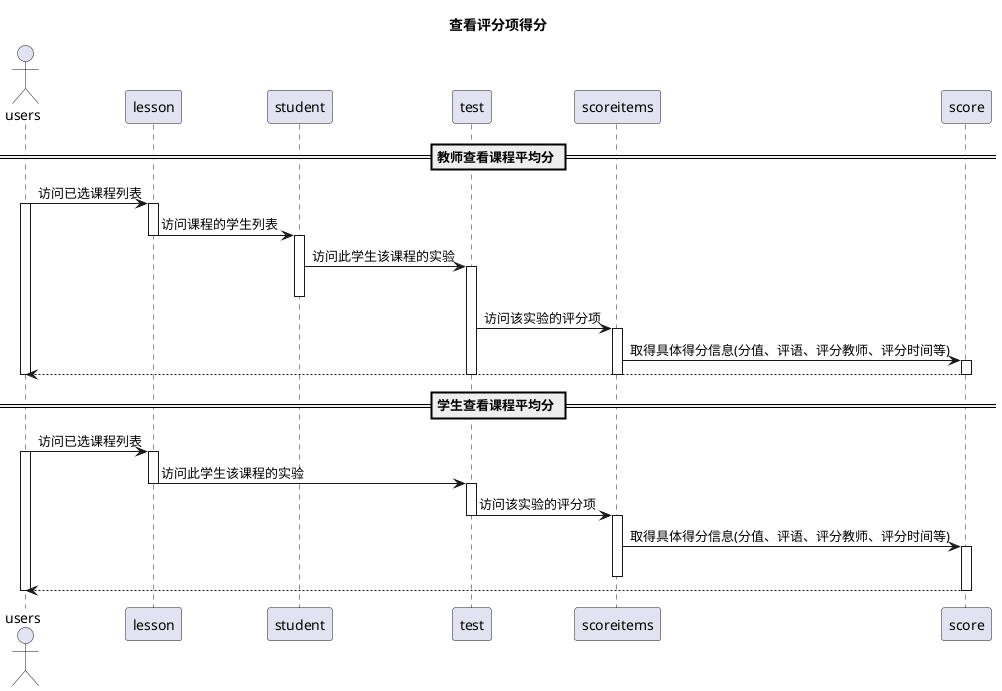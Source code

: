 @startuml
title 查看评分项得分
actor users
participant lesson
participant student
participant test
participant scoreitems
participant score
== 教师查看课程平均分 ==
users -> lesson:访问已选课程列表
activate users
activate lesson
lesson -> student:访问课程的学生列表
deactivate lesson
activate student
student ->test:访问此学生该课程的实验
activate test
deactivate student
test -> scoreitems:访问该实验的评分项
activate scoreitems
scoreitems -> score:取得具体得分信息(分值、评语、评分教师、评分时间等)
activate score
score -->users
deactivate test
deactivate scoreitems
deactivate score
deactivate users
== 学生查看课程平均分 ==
users -> lesson:访问已选课程列表
activate users
activate lesson
lesson ->test:访问此学生该课程的实验
deactivate lesson
activate test
test -> scoreitems:访问该实验的评分项
deactivate test
activate scoreitems
scoreitems -> score:取得具体得分信息(分值、评语、评分教师、评分时间等)
activate score
deactivate scoreitems
score -->users
deactivate score
deactivate users
@enduml